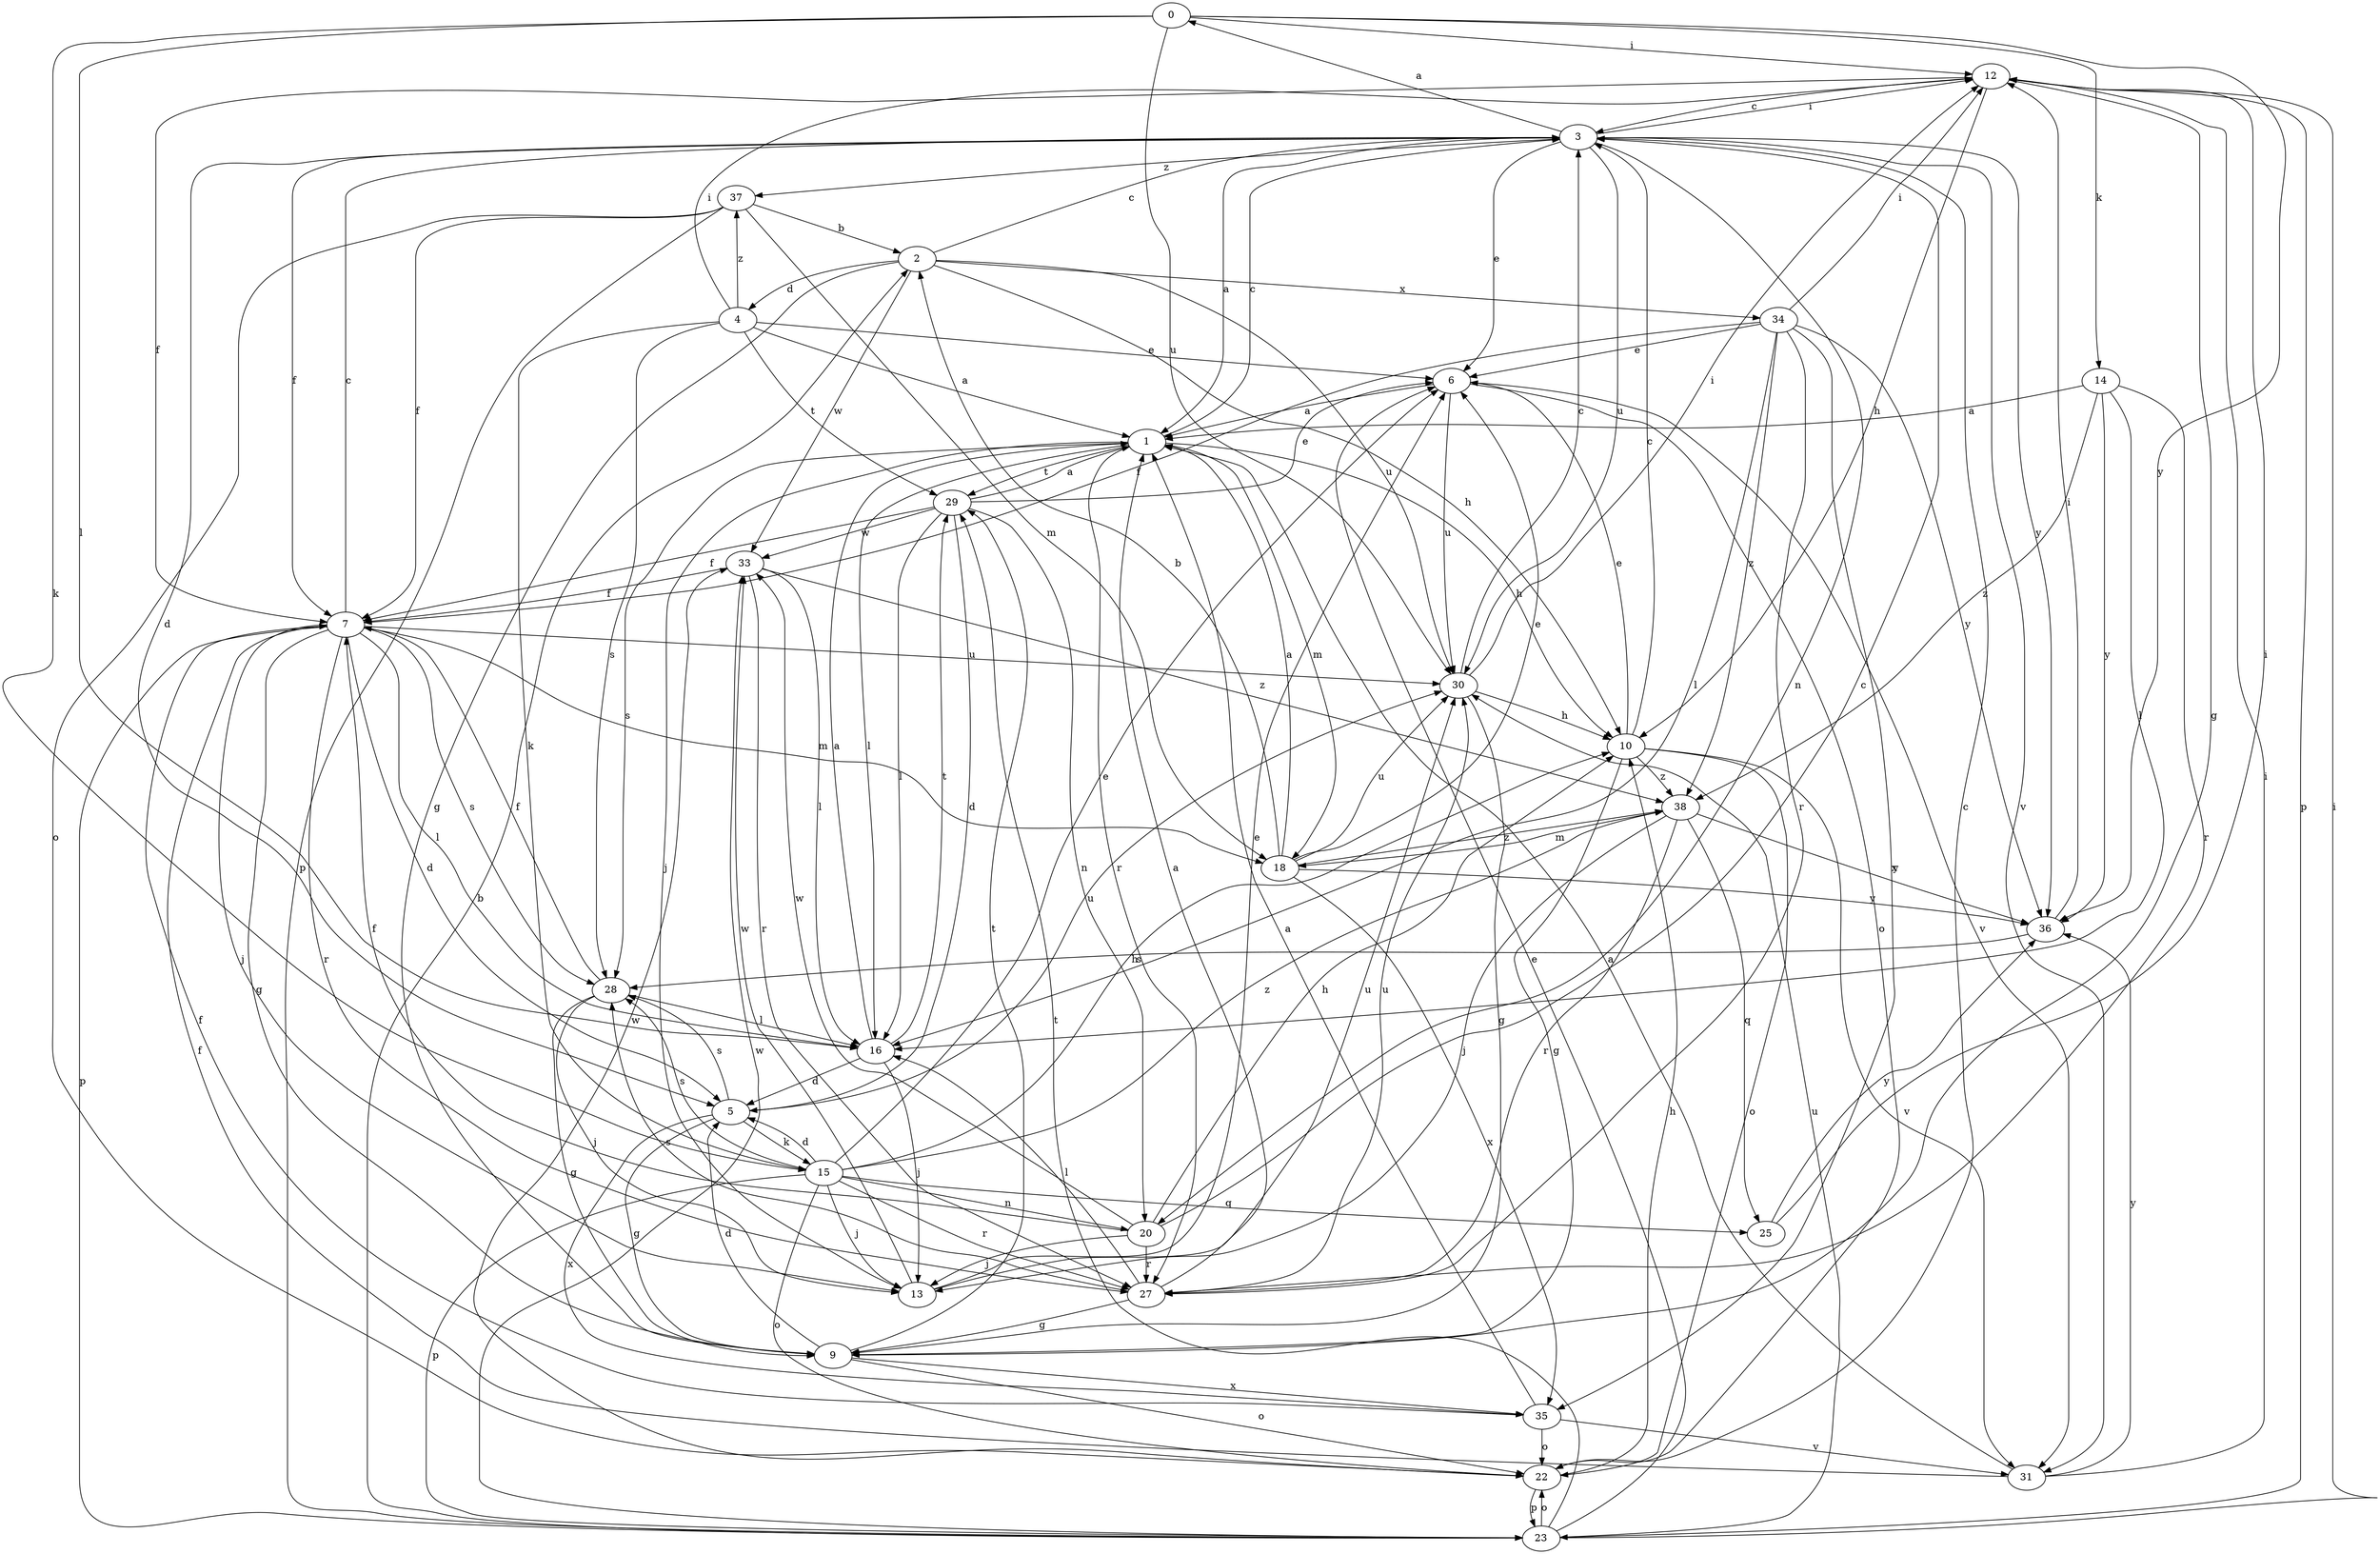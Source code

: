 strict digraph  {
0;
1;
2;
3;
4;
5;
6;
7;
9;
10;
12;
13;
14;
15;
16;
18;
20;
22;
23;
25;
27;
28;
29;
30;
31;
33;
34;
35;
36;
37;
38;
0 -> 12  [label=i];
0 -> 14  [label=k];
0 -> 15  [label=k];
0 -> 16  [label=l];
0 -> 30  [label=u];
0 -> 36  [label=y];
1 -> 3  [label=c];
1 -> 10  [label=h];
1 -> 13  [label=j];
1 -> 16  [label=l];
1 -> 18  [label=m];
1 -> 27  [label=r];
1 -> 28  [label=s];
1 -> 29  [label=t];
2 -> 3  [label=c];
2 -> 4  [label=d];
2 -> 9  [label=g];
2 -> 10  [label=h];
2 -> 30  [label=u];
2 -> 33  [label=w];
2 -> 34  [label=x];
3 -> 0  [label=a];
3 -> 1  [label=a];
3 -> 5  [label=d];
3 -> 6  [label=e];
3 -> 7  [label=f];
3 -> 12  [label=i];
3 -> 20  [label=n];
3 -> 30  [label=u];
3 -> 31  [label=v];
3 -> 36  [label=y];
3 -> 37  [label=z];
4 -> 1  [label=a];
4 -> 6  [label=e];
4 -> 12  [label=i];
4 -> 15  [label=k];
4 -> 28  [label=s];
4 -> 29  [label=t];
4 -> 37  [label=z];
5 -> 9  [label=g];
5 -> 15  [label=k];
5 -> 28  [label=s];
5 -> 30  [label=u];
5 -> 35  [label=x];
6 -> 1  [label=a];
6 -> 22  [label=o];
6 -> 30  [label=u];
6 -> 31  [label=v];
7 -> 3  [label=c];
7 -> 5  [label=d];
7 -> 9  [label=g];
7 -> 13  [label=j];
7 -> 16  [label=l];
7 -> 18  [label=m];
7 -> 23  [label=p];
7 -> 27  [label=r];
7 -> 28  [label=s];
7 -> 30  [label=u];
9 -> 5  [label=d];
9 -> 22  [label=o];
9 -> 29  [label=t];
9 -> 35  [label=x];
10 -> 3  [label=c];
10 -> 6  [label=e];
10 -> 9  [label=g];
10 -> 22  [label=o];
10 -> 31  [label=v];
10 -> 38  [label=z];
12 -> 3  [label=c];
12 -> 7  [label=f];
12 -> 9  [label=g];
12 -> 10  [label=h];
12 -> 23  [label=p];
13 -> 6  [label=e];
13 -> 30  [label=u];
13 -> 33  [label=w];
14 -> 1  [label=a];
14 -> 16  [label=l];
14 -> 27  [label=r];
14 -> 36  [label=y];
14 -> 38  [label=z];
15 -> 5  [label=d];
15 -> 6  [label=e];
15 -> 10  [label=h];
15 -> 13  [label=j];
15 -> 20  [label=n];
15 -> 22  [label=o];
15 -> 23  [label=p];
15 -> 25  [label=q];
15 -> 27  [label=r];
15 -> 28  [label=s];
15 -> 38  [label=z];
16 -> 1  [label=a];
16 -> 5  [label=d];
16 -> 13  [label=j];
16 -> 29  [label=t];
18 -> 1  [label=a];
18 -> 2  [label=b];
18 -> 6  [label=e];
18 -> 30  [label=u];
18 -> 35  [label=x];
18 -> 36  [label=y];
18 -> 38  [label=z];
20 -> 3  [label=c];
20 -> 7  [label=f];
20 -> 10  [label=h];
20 -> 13  [label=j];
20 -> 27  [label=r];
20 -> 33  [label=w];
22 -> 3  [label=c];
22 -> 10  [label=h];
22 -> 23  [label=p];
22 -> 33  [label=w];
23 -> 2  [label=b];
23 -> 6  [label=e];
23 -> 12  [label=i];
23 -> 22  [label=o];
23 -> 29  [label=t];
23 -> 30  [label=u];
23 -> 33  [label=w];
25 -> 12  [label=i];
25 -> 36  [label=y];
27 -> 1  [label=a];
27 -> 9  [label=g];
27 -> 16  [label=l];
27 -> 28  [label=s];
27 -> 30  [label=u];
28 -> 7  [label=f];
28 -> 9  [label=g];
28 -> 13  [label=j];
28 -> 16  [label=l];
29 -> 1  [label=a];
29 -> 5  [label=d];
29 -> 6  [label=e];
29 -> 7  [label=f];
29 -> 16  [label=l];
29 -> 20  [label=n];
29 -> 33  [label=w];
30 -> 3  [label=c];
30 -> 9  [label=g];
30 -> 10  [label=h];
30 -> 12  [label=i];
31 -> 1  [label=a];
31 -> 7  [label=f];
31 -> 12  [label=i];
31 -> 36  [label=y];
33 -> 7  [label=f];
33 -> 16  [label=l];
33 -> 27  [label=r];
33 -> 38  [label=z];
34 -> 6  [label=e];
34 -> 7  [label=f];
34 -> 12  [label=i];
34 -> 16  [label=l];
34 -> 27  [label=r];
34 -> 35  [label=x];
34 -> 36  [label=y];
34 -> 38  [label=z];
35 -> 1  [label=a];
35 -> 7  [label=f];
35 -> 22  [label=o];
35 -> 31  [label=v];
36 -> 12  [label=i];
36 -> 28  [label=s];
37 -> 2  [label=b];
37 -> 7  [label=f];
37 -> 18  [label=m];
37 -> 22  [label=o];
37 -> 23  [label=p];
38 -> 13  [label=j];
38 -> 18  [label=m];
38 -> 25  [label=q];
38 -> 27  [label=r];
38 -> 36  [label=y];
}
